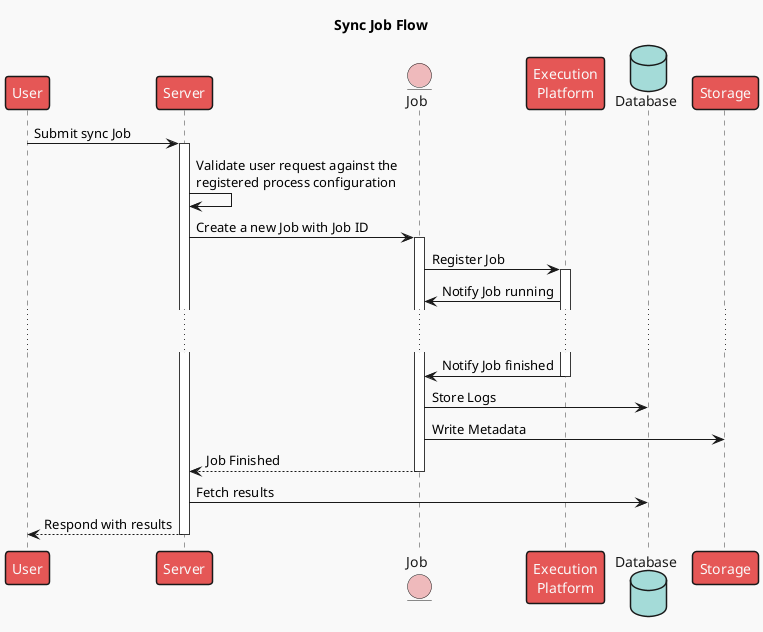 @startuml sync-job
!theme mars

title Sync Job Flow

participant User
participant Server
entity Job
participant "Execution\nPlatform"
database Database
participant Storage

User -> Server: Submit sync Job
activate Server

Server -> Server: Validate user request against the\nregistered process configuration

Server -> Job: Create a new Job with Job ID
activate Job
Job -> "Execution\nPlatform": Register Job
activate "Execution\nPlatform"



"Execution\nPlatform" -> Job: Notify Job running
... ...
"Execution\nPlatform" -> Job: Notify Job finished
deactivate "Execution\nPlatform"
Job -> Database: Store Logs
Job -> Storage: Write Metadata
Job --> Server: Job Finished
deactivate Job

Server -> Database: Fetch results
Server --> User: Respond with results
deactivate Server

@enduml